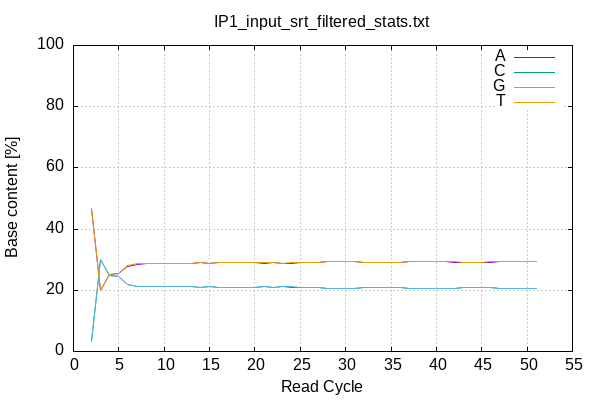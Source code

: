 
            set terminal png size 600,400 truecolor
            set output "/home/qianhui/deaf1_chipseq/data/02_data_processed/samplestats/IP1_input_srt_filtered_stats/acgt-cycles.png"
            set grid xtics ytics y2tics back lc rgb "#cccccc"
            set style line 1 linecolor rgb "green"
            set style line 2 linecolor rgb "red"
            set style line 3 linecolor rgb "black"
            set style line 4 linecolor rgb "blue"
            set style increment user
            set ylabel "Base content [%]"
            set xlabel "Read Cycle"
            set yrange [0:100]
            set title "IP1_input_srt_filtered_stats.txt" noenhanced
            plot '-' w l ti 'A', '-' w l ti 'C', '-' w l ti 'G', '-' w l ti 'T'
        2	46.80
3	19.91
4	25.07
5	25.52
6	27.93
7	28.59
8	28.66
9	28.83
10	28.90
11	28.68
12	28.70
13	28.70
14	28.95
15	28.77
16	29.13
17	29.05
18	29.12
19	29.07
20	29.13
21	28.91
22	28.98
23	28.84
24	28.91
25	28.97
26	29.13
27	29.18
28	29.32
29	29.26
30	29.27
31	29.26
32	29.16
33	29.08
34	29.09
35	29.12
36	29.17
37	29.25
38	29.30
39	29.32
40	29.32
41	29.28
42	29.24
43	29.16
44	29.15
45	29.16
46	29.21
47	29.25
48	29.29
49	29.35
50	29.29
51	29.28
end
2	3.17
3	30.08
4	24.91
5	24.46
6	22.05
7	21.39
8	21.32
9	21.14
10	21.10
11	21.30
12	21.27
13	21.29
14	21.04
15	21.23
16	20.85
17	20.92
18	20.89
19	20.92
20	20.87
21	21.08
22	21.02
23	21.14
24	21.07
25	21.01
26	20.85
27	20.79
28	20.67
29	20.73
30	20.73
31	20.74
32	20.83
33	20.91
34	20.91
35	20.86
36	20.82
37	20.74
38	20.68
39	20.65
40	20.66
41	20.71
42	20.75
43	20.83
44	20.83
45	20.83
46	20.77
47	20.74
48	20.69
49	20.64
50	20.68
51	20.72
end
2	3.18
3	30.09
4	24.92
5	24.45
6	22.05
7	21.40
8	21.33
9	21.16
10	21.09
11	21.31
12	21.30
13	21.29
14	21.03
15	21.21
16	20.87
17	20.93
18	20.87
19	20.92
20	20.87
21	21.08
22	21.02
23	21.14
24	21.08
25	21.01
26	20.84
27	20.81
28	20.66
29	20.72
30	20.73
31	20.73
32	20.83
33	20.90
34	20.90
35	20.86
36	20.83
37	20.73
38	20.69
39	20.67
40	20.69
41	20.70
42	20.75
43	20.83
44	20.82
45	20.83
46	20.77
47	20.73
48	20.69
49	20.64
50	20.68
51	20.72
end
2	46.85
3	19.92
4	25.10
5	25.56
6	27.97
7	28.62
8	28.69
9	28.86
10	28.91
11	28.71
12	28.74
13	28.72
14	28.97
15	28.79
16	29.15
17	29.10
18	29.12
19	29.09
20	29.13
21	28.93
22	28.99
23	28.88
24	28.94
25	29.00
26	29.18
27	29.21
28	29.34
29	29.30
30	29.27
31	29.27
32	29.18
33	29.11
34	29.10
35	29.15
36	29.18
37	29.27
38	29.32
39	29.36
40	29.33
41	29.31
42	29.26
43	29.18
44	29.20
45	29.19
46	29.25
47	29.28
48	29.33
49	29.37
50	29.34
51	29.29
end
